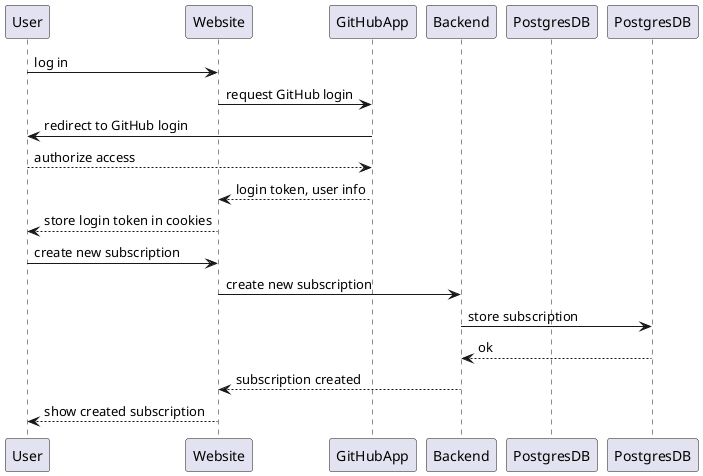 @startuml

Participant User
Participant Website
Participant GitHubApp as gh
Participant Backend
Participant PostgresDB as db

User -> Website : log in
Website -> gh : request GitHub login
gh -> User : redirect to GitHub login
User --> gh : authorize access
gh --> Website : login token, user info
Website --> User : store login token in cookies
User -> Website : create new subscription
Website -> Backend : create new subscription
Backend -> PostgresDB : store subscription
PostgresDB --> Backend : ok
Backend --> Website : subscription created
Website --> User : show created subscription

@enduml